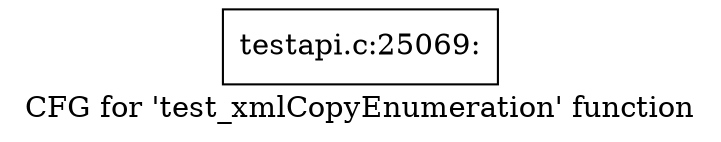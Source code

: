 digraph "CFG for 'test_xmlCopyEnumeration' function" {
	label="CFG for 'test_xmlCopyEnumeration' function";

	Node0x4e67700 [shape=record,label="{testapi.c:25069:}"];
}
